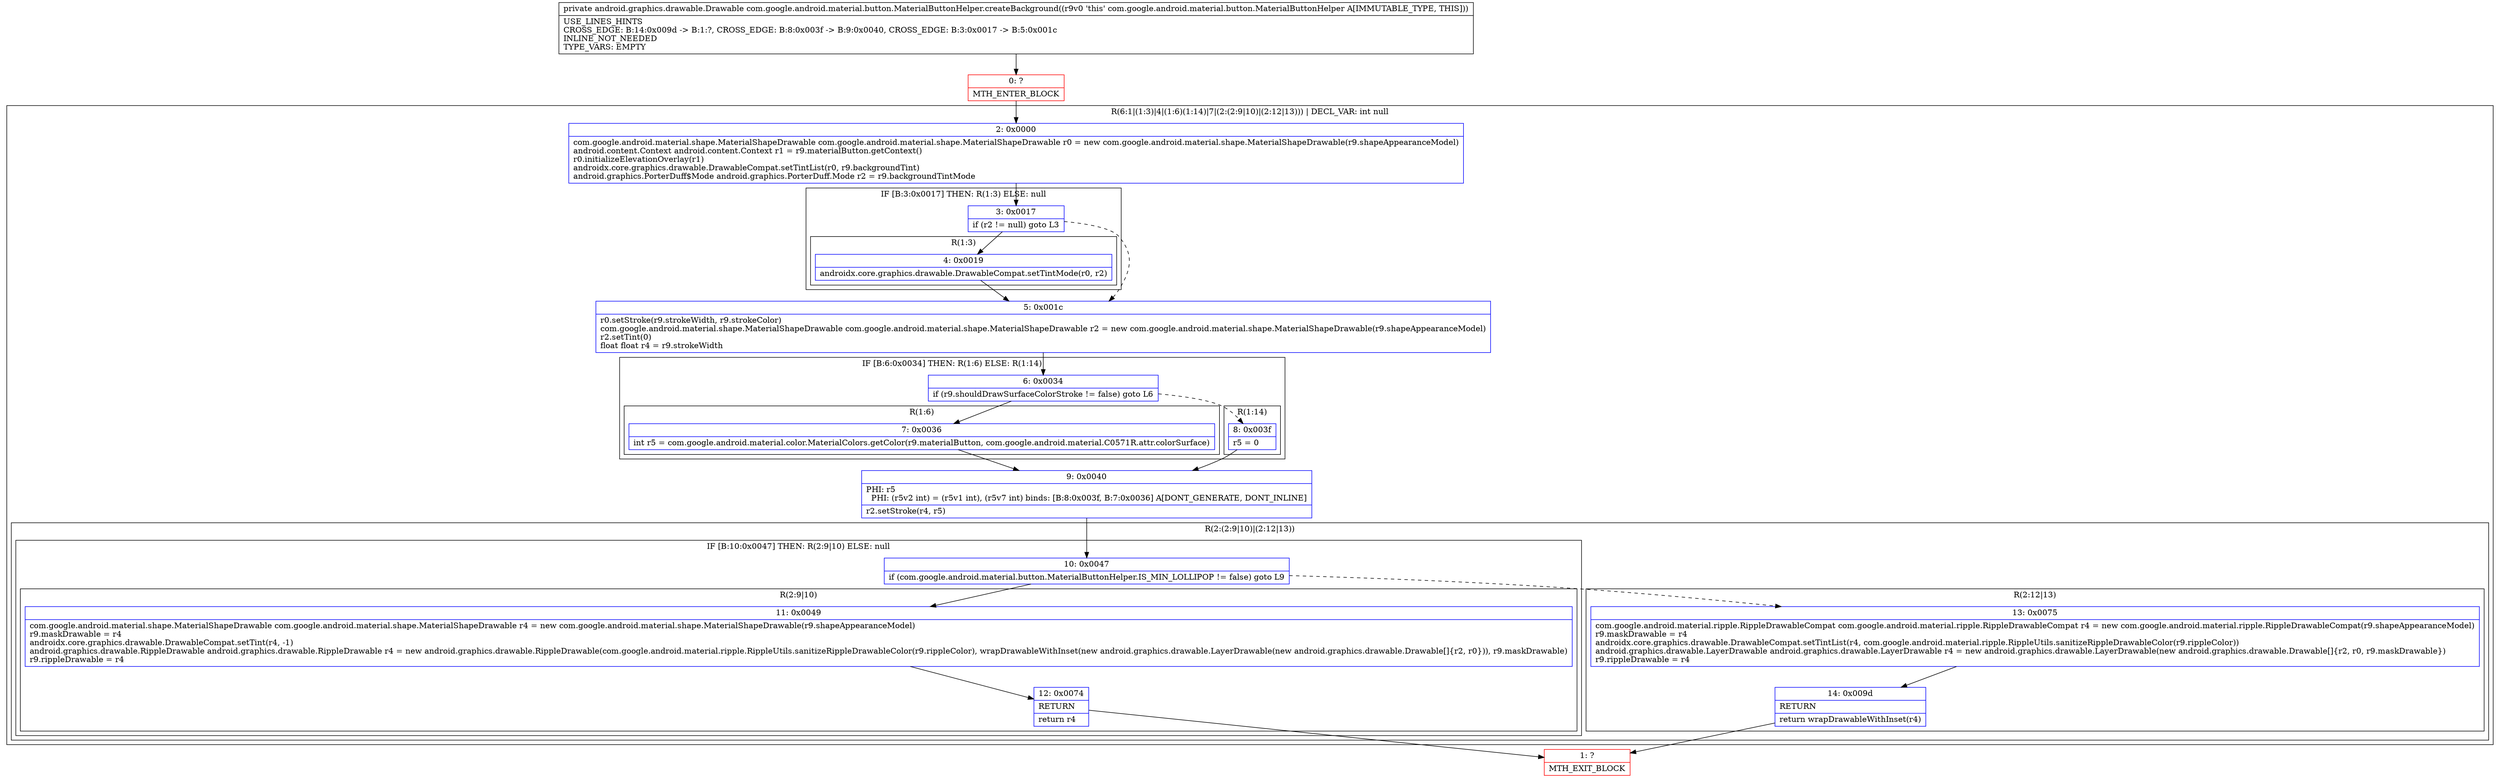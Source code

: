 digraph "CFG forcom.google.android.material.button.MaterialButtonHelper.createBackground()Landroid\/graphics\/drawable\/Drawable;" {
subgraph cluster_Region_1225535807 {
label = "R(6:1|(1:3)|4|(1:6)(1:14)|7|(2:(2:9|10)|(2:12|13))) | DECL_VAR: int null\l";
node [shape=record,color=blue];
Node_2 [shape=record,label="{2\:\ 0x0000|com.google.android.material.shape.MaterialShapeDrawable com.google.android.material.shape.MaterialShapeDrawable r0 = new com.google.android.material.shape.MaterialShapeDrawable(r9.shapeAppearanceModel)\landroid.content.Context android.content.Context r1 = r9.materialButton.getContext()\lr0.initializeElevationOverlay(r1)\landroidx.core.graphics.drawable.DrawableCompat.setTintList(r0, r9.backgroundTint)\landroid.graphics.PorterDuff$Mode android.graphics.PorterDuff.Mode r2 = r9.backgroundTintMode\l}"];
subgraph cluster_IfRegion_1950725150 {
label = "IF [B:3:0x0017] THEN: R(1:3) ELSE: null";
node [shape=record,color=blue];
Node_3 [shape=record,label="{3\:\ 0x0017|if (r2 != null) goto L3\l}"];
subgraph cluster_Region_1045140305 {
label = "R(1:3)";
node [shape=record,color=blue];
Node_4 [shape=record,label="{4\:\ 0x0019|androidx.core.graphics.drawable.DrawableCompat.setTintMode(r0, r2)\l}"];
}
}
Node_5 [shape=record,label="{5\:\ 0x001c|r0.setStroke(r9.strokeWidth, r9.strokeColor)\lcom.google.android.material.shape.MaterialShapeDrawable com.google.android.material.shape.MaterialShapeDrawable r2 = new com.google.android.material.shape.MaterialShapeDrawable(r9.shapeAppearanceModel)\lr2.setTint(0)\lfloat float r4 = r9.strokeWidth\l}"];
subgraph cluster_IfRegion_573525291 {
label = "IF [B:6:0x0034] THEN: R(1:6) ELSE: R(1:14)";
node [shape=record,color=blue];
Node_6 [shape=record,label="{6\:\ 0x0034|if (r9.shouldDrawSurfaceColorStroke != false) goto L6\l}"];
subgraph cluster_Region_1604529709 {
label = "R(1:6)";
node [shape=record,color=blue];
Node_7 [shape=record,label="{7\:\ 0x0036|int r5 = com.google.android.material.color.MaterialColors.getColor(r9.materialButton, com.google.android.material.C0571R.attr.colorSurface)\l}"];
}
subgraph cluster_Region_376856796 {
label = "R(1:14)";
node [shape=record,color=blue];
Node_8 [shape=record,label="{8\:\ 0x003f|r5 = 0\l}"];
}
}
Node_9 [shape=record,label="{9\:\ 0x0040|PHI: r5 \l  PHI: (r5v2 int) = (r5v1 int), (r5v7 int) binds: [B:8:0x003f, B:7:0x0036] A[DONT_GENERATE, DONT_INLINE]\l|r2.setStroke(r4, r5)\l}"];
subgraph cluster_Region_1032644840 {
label = "R(2:(2:9|10)|(2:12|13))";
node [shape=record,color=blue];
subgraph cluster_IfRegion_554940645 {
label = "IF [B:10:0x0047] THEN: R(2:9|10) ELSE: null";
node [shape=record,color=blue];
Node_10 [shape=record,label="{10\:\ 0x0047|if (com.google.android.material.button.MaterialButtonHelper.IS_MIN_LOLLIPOP != false) goto L9\l}"];
subgraph cluster_Region_349939951 {
label = "R(2:9|10)";
node [shape=record,color=blue];
Node_11 [shape=record,label="{11\:\ 0x0049|com.google.android.material.shape.MaterialShapeDrawable com.google.android.material.shape.MaterialShapeDrawable r4 = new com.google.android.material.shape.MaterialShapeDrawable(r9.shapeAppearanceModel)\lr9.maskDrawable = r4\landroidx.core.graphics.drawable.DrawableCompat.setTint(r4, \-1)\landroid.graphics.drawable.RippleDrawable android.graphics.drawable.RippleDrawable r4 = new android.graphics.drawable.RippleDrawable(com.google.android.material.ripple.RippleUtils.sanitizeRippleDrawableColor(r9.rippleColor), wrapDrawableWithInset(new android.graphics.drawable.LayerDrawable(new android.graphics.drawable.Drawable[]\{r2, r0\})), r9.maskDrawable)\lr9.rippleDrawable = r4\l}"];
Node_12 [shape=record,label="{12\:\ 0x0074|RETURN\l|return r4\l}"];
}
}
subgraph cluster_Region_1550381925 {
label = "R(2:12|13)";
node [shape=record,color=blue];
Node_13 [shape=record,label="{13\:\ 0x0075|com.google.android.material.ripple.RippleDrawableCompat com.google.android.material.ripple.RippleDrawableCompat r4 = new com.google.android.material.ripple.RippleDrawableCompat(r9.shapeAppearanceModel)\lr9.maskDrawable = r4\landroidx.core.graphics.drawable.DrawableCompat.setTintList(r4, com.google.android.material.ripple.RippleUtils.sanitizeRippleDrawableColor(r9.rippleColor))\landroid.graphics.drawable.LayerDrawable android.graphics.drawable.LayerDrawable r4 = new android.graphics.drawable.LayerDrawable(new android.graphics.drawable.Drawable[]\{r2, r0, r9.maskDrawable\})\lr9.rippleDrawable = r4\l}"];
Node_14 [shape=record,label="{14\:\ 0x009d|RETURN\l|return wrapDrawableWithInset(r4)\l}"];
}
}
}
Node_0 [shape=record,color=red,label="{0\:\ ?|MTH_ENTER_BLOCK\l}"];
Node_1 [shape=record,color=red,label="{1\:\ ?|MTH_EXIT_BLOCK\l}"];
MethodNode[shape=record,label="{private android.graphics.drawable.Drawable com.google.android.material.button.MaterialButtonHelper.createBackground((r9v0 'this' com.google.android.material.button.MaterialButtonHelper A[IMMUTABLE_TYPE, THIS]))  | USE_LINES_HINTS\lCROSS_EDGE: B:14:0x009d \-\> B:1:?, CROSS_EDGE: B:8:0x003f \-\> B:9:0x0040, CROSS_EDGE: B:3:0x0017 \-\> B:5:0x001c\lINLINE_NOT_NEEDED\lTYPE_VARS: EMPTY\l}"];
MethodNode -> Node_0;Node_2 -> Node_3;
Node_3 -> Node_4;
Node_3 -> Node_5[style=dashed];
Node_4 -> Node_5;
Node_5 -> Node_6;
Node_6 -> Node_7;
Node_6 -> Node_8[style=dashed];
Node_7 -> Node_9;
Node_8 -> Node_9;
Node_9 -> Node_10;
Node_10 -> Node_11;
Node_10 -> Node_13[style=dashed];
Node_11 -> Node_12;
Node_12 -> Node_1;
Node_13 -> Node_14;
Node_14 -> Node_1;
Node_0 -> Node_2;
}

